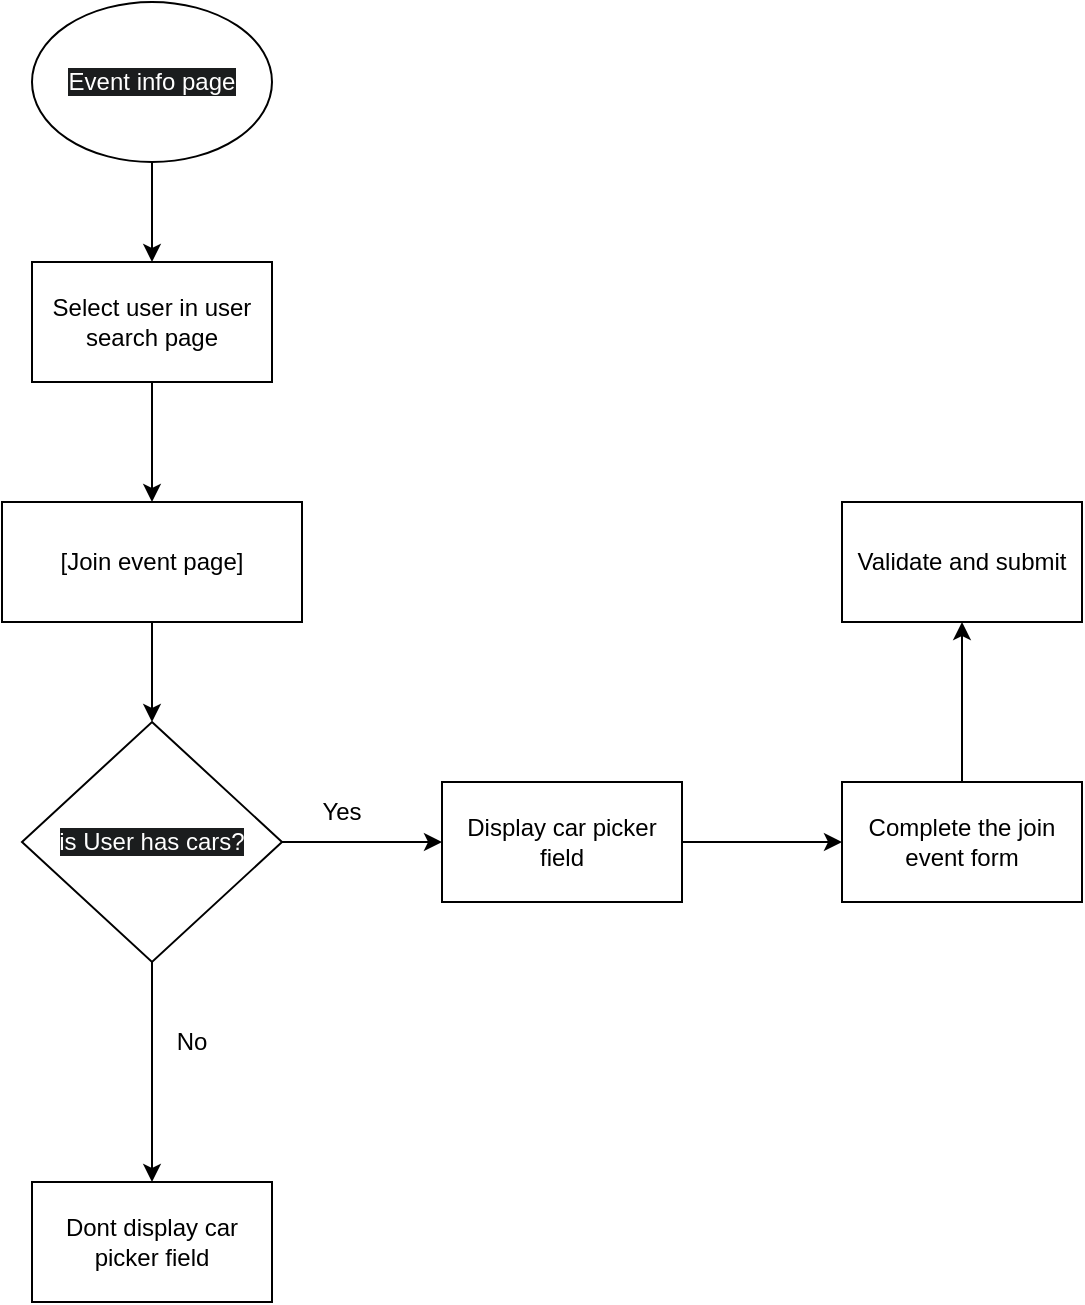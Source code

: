 <mxfile version="26.2.5">
  <diagram name="Page-1" id="_FdaXXvj2p4_-IEpBTIR">
    <mxGraphModel dx="863" dy="583" grid="1" gridSize="10" guides="1" tooltips="1" connect="1" arrows="1" fold="1" page="1" pageScale="1" pageWidth="850" pageHeight="1100" math="0" shadow="0">
      <root>
        <mxCell id="0" />
        <mxCell id="1" parent="0" />
        <mxCell id="975CBxjmqlxdo2UYg8oR-5" value="" style="edgeStyle=orthogonalEdgeStyle;rounded=0;orthogonalLoop=1;jettySize=auto;html=1;" edge="1" parent="1" source="975CBxjmqlxdo2UYg8oR-2" target="975CBxjmqlxdo2UYg8oR-4">
          <mxGeometry relative="1" as="geometry" />
        </mxCell>
        <mxCell id="975CBxjmqlxdo2UYg8oR-2" value="&lt;meta charset=&quot;utf-8&quot;&gt;&lt;span style=&quot;color: rgb(255, 255, 255); font-family: Helvetica; font-size: 12px; font-style: normal; font-variant-ligatures: normal; font-variant-caps: normal; font-weight: 400; letter-spacing: normal; orphans: 2; text-align: center; text-indent: 0px; text-transform: none; widows: 2; word-spacing: 0px; -webkit-text-stroke-width: 0px; white-space: normal; background-color: rgb(27, 29, 30); text-decoration-thickness: initial; text-decoration-style: initial; text-decoration-color: initial; display: inline !important; float: none;&quot;&gt;Event info page&lt;/span&gt;" style="ellipse;whiteSpace=wrap;html=1;" vertex="1" parent="1">
          <mxGeometry x="30" y="30" width="120" height="80" as="geometry" />
        </mxCell>
        <mxCell id="975CBxjmqlxdo2UYg8oR-7" value="" style="edgeStyle=orthogonalEdgeStyle;rounded=0;orthogonalLoop=1;jettySize=auto;html=1;" edge="1" parent="1" source="975CBxjmqlxdo2UYg8oR-4" target="975CBxjmqlxdo2UYg8oR-6">
          <mxGeometry relative="1" as="geometry" />
        </mxCell>
        <mxCell id="975CBxjmqlxdo2UYg8oR-4" value="Select user in user search page" style="rounded=0;whiteSpace=wrap;html=1;" vertex="1" parent="1">
          <mxGeometry x="30" y="160" width="120" height="60" as="geometry" />
        </mxCell>
        <mxCell id="975CBxjmqlxdo2UYg8oR-20" style="edgeStyle=orthogonalEdgeStyle;rounded=0;orthogonalLoop=1;jettySize=auto;html=1;exitX=0.5;exitY=1;exitDx=0;exitDy=0;entryX=0.5;entryY=0;entryDx=0;entryDy=0;" edge="1" parent="1" source="975CBxjmqlxdo2UYg8oR-6" target="975CBxjmqlxdo2UYg8oR-9">
          <mxGeometry relative="1" as="geometry" />
        </mxCell>
        <mxCell id="975CBxjmqlxdo2UYg8oR-6" value="[Join event page]" style="rounded=0;whiteSpace=wrap;html=1;align=center;spacing=16;labelPosition=center;verticalLabelPosition=middle;verticalAlign=middle;" vertex="1" parent="1">
          <mxGeometry x="15" y="280" width="150" height="60" as="geometry" />
        </mxCell>
        <mxCell id="975CBxjmqlxdo2UYg8oR-19" value="" style="edgeStyle=orthogonalEdgeStyle;rounded=0;orthogonalLoop=1;jettySize=auto;html=1;" edge="1" parent="1" source="975CBxjmqlxdo2UYg8oR-9" target="975CBxjmqlxdo2UYg8oR-18">
          <mxGeometry relative="1" as="geometry" />
        </mxCell>
        <mxCell id="975CBxjmqlxdo2UYg8oR-22" value="" style="edgeStyle=orthogonalEdgeStyle;rounded=0;orthogonalLoop=1;jettySize=auto;html=1;" edge="1" parent="1" source="975CBxjmqlxdo2UYg8oR-9" target="975CBxjmqlxdo2UYg8oR-21">
          <mxGeometry relative="1" as="geometry" />
        </mxCell>
        <mxCell id="975CBxjmqlxdo2UYg8oR-9" value="&lt;span style=&quot;color: rgb(255, 255, 255); font-family: Helvetica; font-size: 12px; font-style: normal; font-variant-ligatures: normal; font-variant-caps: normal; font-weight: 400; letter-spacing: normal; orphans: 2; text-align: center; text-indent: 0px; text-transform: none; widows: 2; word-spacing: 0px; -webkit-text-stroke-width: 0px; white-space: normal; background-color: rgb(27, 29, 30); text-decoration-thickness: initial; text-decoration-style: initial; text-decoration-color: initial; float: none; display: inline !important;&quot;&gt;is User has cars?&lt;/span&gt;" style="rhombus;whiteSpace=wrap;html=1;" vertex="1" parent="1">
          <mxGeometry x="25" y="390" width="130" height="120" as="geometry" />
        </mxCell>
        <mxCell id="975CBxjmqlxdo2UYg8oR-14" value="Yes" style="text;html=1;align=center;verticalAlign=middle;whiteSpace=wrap;rounded=0;" vertex="1" parent="1">
          <mxGeometry x="155" y="420" width="60" height="30" as="geometry" />
        </mxCell>
        <mxCell id="975CBxjmqlxdo2UYg8oR-27" value="" style="edgeStyle=orthogonalEdgeStyle;rounded=0;orthogonalLoop=1;jettySize=auto;html=1;" edge="1" parent="1" source="975CBxjmqlxdo2UYg8oR-18" target="975CBxjmqlxdo2UYg8oR-26">
          <mxGeometry relative="1" as="geometry" />
        </mxCell>
        <mxCell id="975CBxjmqlxdo2UYg8oR-18" value="Display car picker field" style="whiteSpace=wrap;html=1;" vertex="1" parent="1">
          <mxGeometry x="235" y="420" width="120" height="60" as="geometry" />
        </mxCell>
        <mxCell id="975CBxjmqlxdo2UYg8oR-21" value="Dont display car picker field" style="whiteSpace=wrap;html=1;" vertex="1" parent="1">
          <mxGeometry x="30" y="620" width="120" height="60" as="geometry" />
        </mxCell>
        <mxCell id="975CBxjmqlxdo2UYg8oR-24" value="No" style="text;html=1;align=center;verticalAlign=middle;whiteSpace=wrap;rounded=0;" vertex="1" parent="1">
          <mxGeometry x="80" y="535" width="60" height="30" as="geometry" />
        </mxCell>
        <mxCell id="975CBxjmqlxdo2UYg8oR-29" value="" style="edgeStyle=orthogonalEdgeStyle;rounded=0;orthogonalLoop=1;jettySize=auto;html=1;" edge="1" parent="1" source="975CBxjmqlxdo2UYg8oR-26" target="975CBxjmqlxdo2UYg8oR-28">
          <mxGeometry relative="1" as="geometry" />
        </mxCell>
        <mxCell id="975CBxjmqlxdo2UYg8oR-26" value="Complete the join event form" style="whiteSpace=wrap;html=1;" vertex="1" parent="1">
          <mxGeometry x="435" y="420" width="120" height="60" as="geometry" />
        </mxCell>
        <mxCell id="975CBxjmqlxdo2UYg8oR-28" value="Validate and submit" style="whiteSpace=wrap;html=1;" vertex="1" parent="1">
          <mxGeometry x="435" y="280" width="120" height="60" as="geometry" />
        </mxCell>
      </root>
    </mxGraphModel>
  </diagram>
</mxfile>
